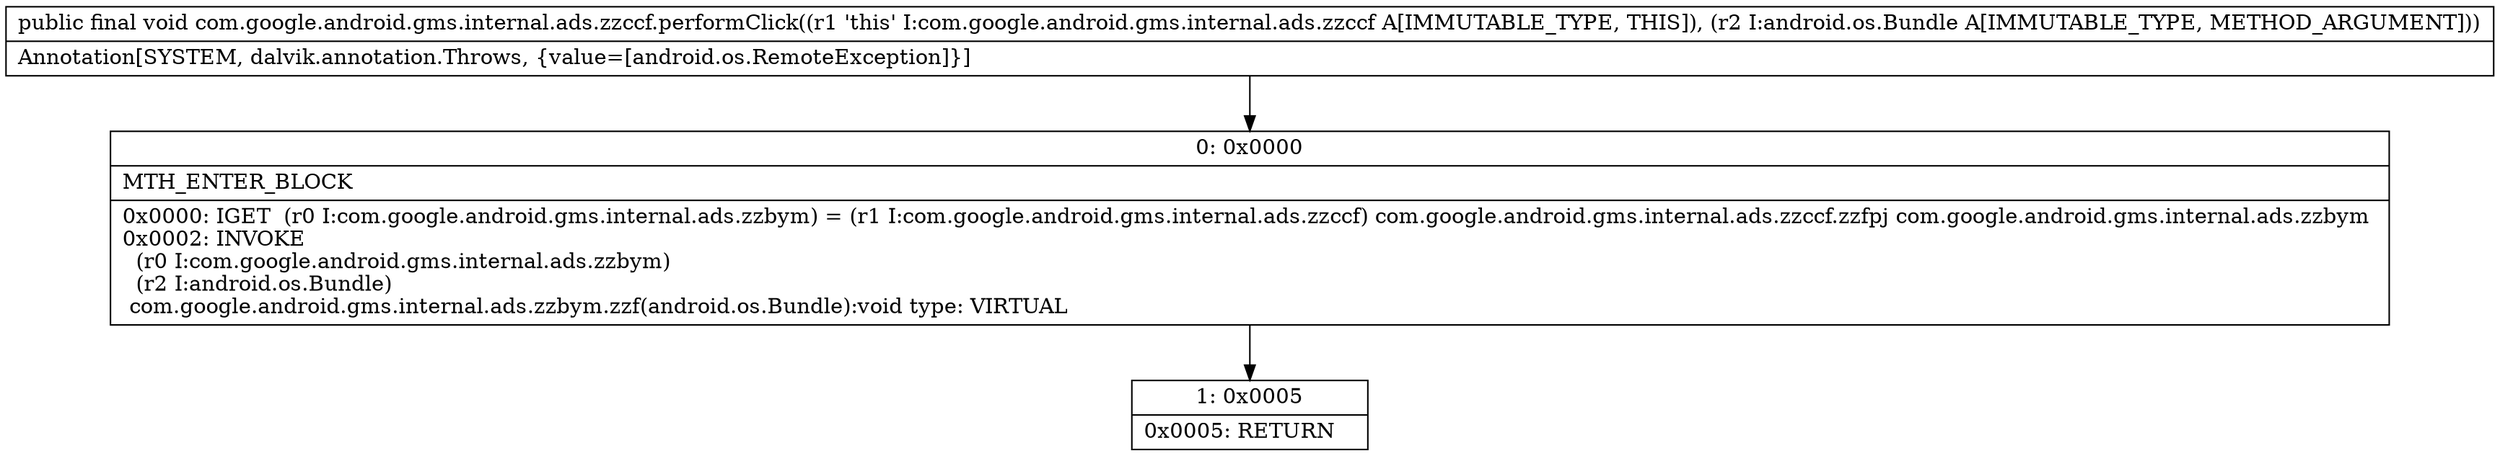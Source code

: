 digraph "CFG forcom.google.android.gms.internal.ads.zzccf.performClick(Landroid\/os\/Bundle;)V" {
Node_0 [shape=record,label="{0\:\ 0x0000|MTH_ENTER_BLOCK\l|0x0000: IGET  (r0 I:com.google.android.gms.internal.ads.zzbym) = (r1 I:com.google.android.gms.internal.ads.zzccf) com.google.android.gms.internal.ads.zzccf.zzfpj com.google.android.gms.internal.ads.zzbym \l0x0002: INVOKE  \l  (r0 I:com.google.android.gms.internal.ads.zzbym)\l  (r2 I:android.os.Bundle)\l com.google.android.gms.internal.ads.zzbym.zzf(android.os.Bundle):void type: VIRTUAL \l}"];
Node_1 [shape=record,label="{1\:\ 0x0005|0x0005: RETURN   \l}"];
MethodNode[shape=record,label="{public final void com.google.android.gms.internal.ads.zzccf.performClick((r1 'this' I:com.google.android.gms.internal.ads.zzccf A[IMMUTABLE_TYPE, THIS]), (r2 I:android.os.Bundle A[IMMUTABLE_TYPE, METHOD_ARGUMENT]))  | Annotation[SYSTEM, dalvik.annotation.Throws, \{value=[android.os.RemoteException]\}]\l}"];
MethodNode -> Node_0;
Node_0 -> Node_1;
}

